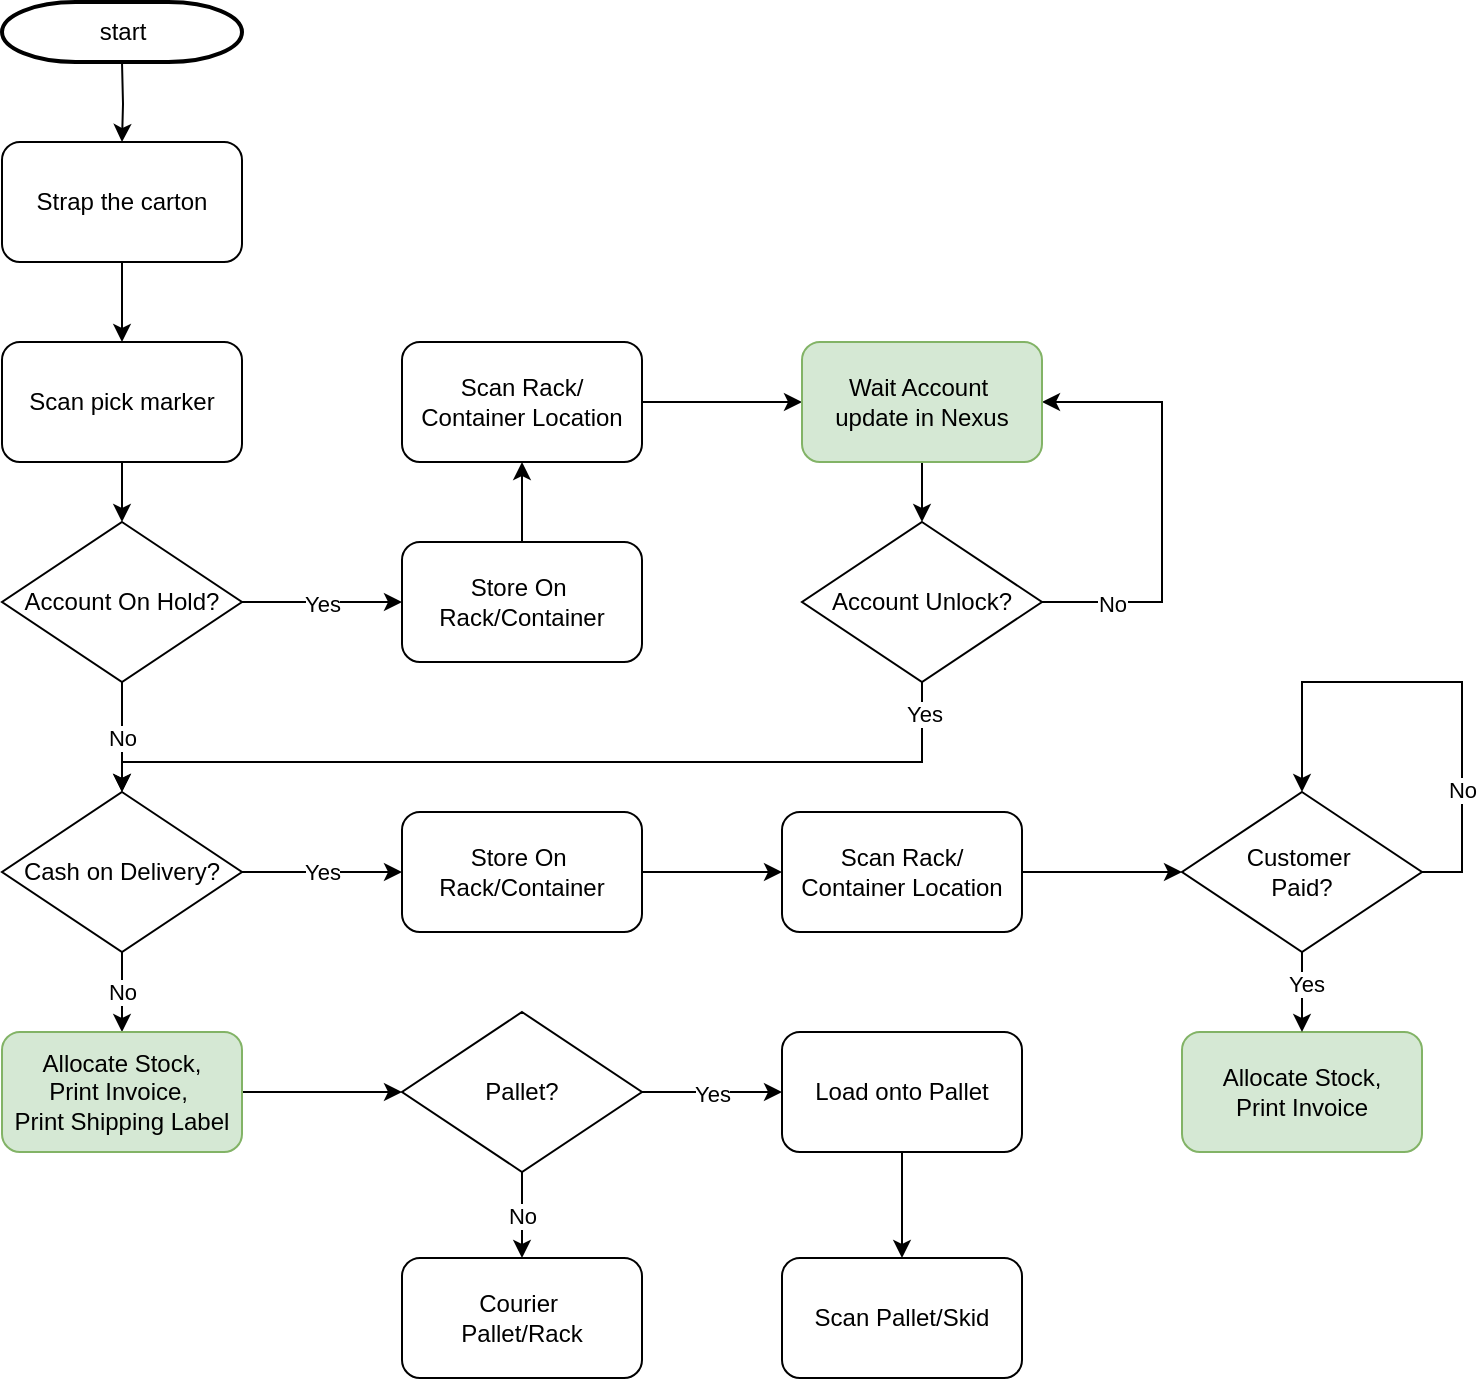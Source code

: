 <mxfile version="25.0.3">
  <diagram id="6a731a19-8d31-9384-78a2-239565b7b9f0" name="Page-1">
    <mxGraphModel dx="2074" dy="1132" grid="1" gridSize="10" guides="1" tooltips="1" connect="1" arrows="1" fold="1" page="1" pageScale="1" pageWidth="1169" pageHeight="827" background="none" math="0" shadow="0">
      <root>
        <mxCell id="0" />
        <mxCell id="1" parent="0" />
        <mxCell id="2" value="start" style="shape=mxgraph.flowchart.terminator;strokeWidth=2;gradientColor=none;gradientDirection=north;fontStyle=0;html=1;" parent="1" vertex="1">
          <mxGeometry x="60" y="20" width="120" height="30" as="geometry" />
        </mxCell>
        <mxCell id="IlHMZtGNVjniCkJJhIyE-17" value="" style="edgeStyle=orthogonalEdgeStyle;rounded=0;orthogonalLoop=1;jettySize=auto;html=1;" parent="1" target="IlHMZtGNVjniCkJJhIyE-2" edge="1">
          <mxGeometry relative="1" as="geometry">
            <mxPoint x="120" y="50" as="sourcePoint" />
          </mxGeometry>
        </mxCell>
        <mxCell id="d_Sx1PHwJZXIJJpvXMle-3" value="" style="edgeStyle=orthogonalEdgeStyle;rounded=0;orthogonalLoop=1;jettySize=auto;html=1;" parent="1" source="IlHMZtGNVjniCkJJhIyE-2" target="d_Sx1PHwJZXIJJpvXMle-2" edge="1">
          <mxGeometry relative="1" as="geometry" />
        </mxCell>
        <mxCell id="IlHMZtGNVjniCkJJhIyE-2" value="&lt;span style=&quot;text-wrap-mode: nowrap;&quot;&gt;Strap the carton&lt;/span&gt;" style="rounded=1;whiteSpace=wrap;html=1;" parent="1" vertex="1">
          <mxGeometry x="60" y="90" width="120" height="60" as="geometry" />
        </mxCell>
        <mxCell id="d_Sx1PHwJZXIJJpvXMle-9" style="edgeStyle=orthogonalEdgeStyle;rounded=0;orthogonalLoop=1;jettySize=auto;html=1;exitX=0.5;exitY=1;exitDx=0;exitDy=0;entryX=0.5;entryY=0;entryDx=0;entryDy=0;" parent="1" source="d_Sx1PHwJZXIJJpvXMle-2" target="d_Sx1PHwJZXIJJpvXMle-4" edge="1">
          <mxGeometry relative="1" as="geometry" />
        </mxCell>
        <mxCell id="d_Sx1PHwJZXIJJpvXMle-2" value="Scan pick marker" style="rounded=1;whiteSpace=wrap;html=1;" parent="1" vertex="1">
          <mxGeometry x="60" y="190" width="120" height="60" as="geometry" />
        </mxCell>
        <mxCell id="d_Sx1PHwJZXIJJpvXMle-11" value="Yes" style="edgeStyle=orthogonalEdgeStyle;rounded=0;orthogonalLoop=1;jettySize=auto;html=1;" parent="1" source="d_Sx1PHwJZXIJJpvXMle-4" edge="1">
          <mxGeometry relative="1" as="geometry">
            <mxPoint x="260" y="320" as="targetPoint" />
          </mxGeometry>
        </mxCell>
        <mxCell id="d_Sx1PHwJZXIJJpvXMle-15" value="No" style="edgeStyle=orthogonalEdgeStyle;rounded=0;orthogonalLoop=1;jettySize=auto;html=1;" parent="1" source="d_Sx1PHwJZXIJJpvXMle-4" target="d_Sx1PHwJZXIJJpvXMle-5" edge="1">
          <mxGeometry x="0.004" relative="1" as="geometry">
            <mxPoint as="offset" />
          </mxGeometry>
        </mxCell>
        <mxCell id="d_Sx1PHwJZXIJJpvXMle-4" value="Account On Hold?" style="rhombus;whiteSpace=wrap;html=1;" parent="1" vertex="1">
          <mxGeometry x="60" y="280" width="120" height="80" as="geometry" />
        </mxCell>
        <mxCell id="d_Sx1PHwJZXIJJpvXMle-16" value="No" style="edgeStyle=orthogonalEdgeStyle;rounded=0;orthogonalLoop=1;jettySize=auto;html=1;" parent="1" source="d_Sx1PHwJZXIJJpvXMle-5" target="d_Sx1PHwJZXIJJpvXMle-7" edge="1">
          <mxGeometry relative="1" as="geometry" />
        </mxCell>
        <mxCell id="d_Sx1PHwJZXIJJpvXMle-35" value="Yes" style="edgeStyle=orthogonalEdgeStyle;rounded=0;orthogonalLoop=1;jettySize=auto;html=1;" parent="1" source="d_Sx1PHwJZXIJJpvXMle-5" target="d_Sx1PHwJZXIJJpvXMle-31" edge="1">
          <mxGeometry relative="1" as="geometry" />
        </mxCell>
        <mxCell id="d_Sx1PHwJZXIJJpvXMle-5" value="Cash on Delivery?" style="rhombus;whiteSpace=wrap;html=1;" parent="1" vertex="1">
          <mxGeometry x="60" y="415" width="120" height="80" as="geometry" />
        </mxCell>
        <mxCell id="d_Sx1PHwJZXIJJpvXMle-45" value="" style="edgeStyle=orthogonalEdgeStyle;rounded=0;orthogonalLoop=1;jettySize=auto;html=1;" parent="1" source="d_Sx1PHwJZXIJJpvXMle-7" target="d_Sx1PHwJZXIJJpvXMle-43" edge="1">
          <mxGeometry relative="1" as="geometry" />
        </mxCell>
        <mxCell id="d_Sx1PHwJZXIJJpvXMle-7" value="&lt;div&gt;&lt;span style=&quot;text-wrap-mode: nowrap;&quot;&gt;Allocate Stock,&lt;/span&gt;&lt;/div&gt;&lt;span style=&quot;text-wrap-mode: nowrap;&quot;&gt;Print Invoice,&amp;nbsp;&lt;/span&gt;&lt;div&gt;&lt;span style=&quot;text-wrap-mode: nowrap;&quot;&gt;Print Shipping Label&lt;/span&gt;&lt;/div&gt;" style="rounded=1;whiteSpace=wrap;html=1;fillColor=#d5e8d4;strokeColor=#82b366;" parent="1" vertex="1">
          <mxGeometry x="60" y="535" width="120" height="60" as="geometry" />
        </mxCell>
        <mxCell id="d_Sx1PHwJZXIJJpvXMle-23" value="" style="edgeStyle=orthogonalEdgeStyle;rounded=0;orthogonalLoop=1;jettySize=auto;html=1;" parent="1" source="d_Sx1PHwJZXIJJpvXMle-12" target="d_Sx1PHwJZXIJJpvXMle-21" edge="1">
          <mxGeometry relative="1" as="geometry" />
        </mxCell>
        <mxCell id="d_Sx1PHwJZXIJJpvXMle-12" value="&lt;span style=&quot;text-wrap-mode: nowrap;&quot;&gt;Store On&amp;nbsp;&lt;/span&gt;&lt;div&gt;&lt;span style=&quot;text-wrap-mode: nowrap;&quot;&gt;Rack/Container&lt;/span&gt;&lt;/div&gt;" style="rounded=1;whiteSpace=wrap;html=1;" parent="1" vertex="1">
          <mxGeometry x="260" y="290" width="120" height="60" as="geometry" />
        </mxCell>
        <mxCell id="d_Sx1PHwJZXIJJpvXMle-19" style="edgeStyle=orthogonalEdgeStyle;rounded=0;orthogonalLoop=1;jettySize=auto;html=1;exitX=0.5;exitY=1;exitDx=0;exitDy=0;entryX=0.5;entryY=0;entryDx=0;entryDy=0;" parent="1" source="d_Sx1PHwJZXIJJpvXMle-18" target="d_Sx1PHwJZXIJJpvXMle-5" edge="1">
          <mxGeometry relative="1" as="geometry">
            <mxPoint x="120" y="410" as="targetPoint" />
            <Array as="points">
              <mxPoint x="520" y="400" />
              <mxPoint x="120" y="400" />
            </Array>
          </mxGeometry>
        </mxCell>
        <mxCell id="d_Sx1PHwJZXIJJpvXMle-30" value="Yes" style="edgeLabel;html=1;align=center;verticalAlign=middle;resizable=0;points=[];" parent="d_Sx1PHwJZXIJJpvXMle-19" vertex="1" connectable="0">
          <mxGeometry x="-0.932" y="1" relative="1" as="geometry">
            <mxPoint as="offset" />
          </mxGeometry>
        </mxCell>
        <mxCell id="d_Sx1PHwJZXIJJpvXMle-26" style="edgeStyle=orthogonalEdgeStyle;rounded=0;orthogonalLoop=1;jettySize=auto;html=1;exitX=1;exitY=0.5;exitDx=0;exitDy=0;entryX=1;entryY=0.5;entryDx=0;entryDy=0;" parent="1" source="d_Sx1PHwJZXIJJpvXMle-18" target="d_Sx1PHwJZXIJJpvXMle-22" edge="1">
          <mxGeometry relative="1" as="geometry">
            <Array as="points">
              <mxPoint x="640" y="320" />
              <mxPoint x="640" y="220" />
            </Array>
          </mxGeometry>
        </mxCell>
        <mxCell id="d_Sx1PHwJZXIJJpvXMle-29" value="No" style="edgeLabel;html=1;align=center;verticalAlign=middle;resizable=0;points=[];" parent="d_Sx1PHwJZXIJJpvXMle-26" vertex="1" connectable="0">
          <mxGeometry x="-0.686" y="-1" relative="1" as="geometry">
            <mxPoint as="offset" />
          </mxGeometry>
        </mxCell>
        <mxCell id="d_Sx1PHwJZXIJJpvXMle-18" value="Account Unlock?" style="rhombus;whiteSpace=wrap;html=1;" parent="1" vertex="1">
          <mxGeometry x="460" y="280" width="120" height="80" as="geometry" />
        </mxCell>
        <mxCell id="d_Sx1PHwJZXIJJpvXMle-24" style="edgeStyle=orthogonalEdgeStyle;rounded=0;orthogonalLoop=1;jettySize=auto;html=1;exitX=1;exitY=0.5;exitDx=0;exitDy=0;entryX=0;entryY=0.5;entryDx=0;entryDy=0;" parent="1" source="d_Sx1PHwJZXIJJpvXMle-21" target="d_Sx1PHwJZXIJJpvXMle-22" edge="1">
          <mxGeometry relative="1" as="geometry" />
        </mxCell>
        <mxCell id="d_Sx1PHwJZXIJJpvXMle-21" value="&lt;span style=&quot;text-wrap-mode: nowrap;&quot;&gt;Scan Rack/&lt;/span&gt;&lt;div&gt;&lt;span style=&quot;text-wrap-mode: nowrap;&quot;&gt;Container Location&lt;/span&gt;&lt;/div&gt;" style="rounded=1;whiteSpace=wrap;html=1;" parent="1" vertex="1">
          <mxGeometry x="260" y="190" width="120" height="60" as="geometry" />
        </mxCell>
        <mxCell id="d_Sx1PHwJZXIJJpvXMle-25" value="" style="edgeStyle=orthogonalEdgeStyle;rounded=0;orthogonalLoop=1;jettySize=auto;html=1;" parent="1" source="d_Sx1PHwJZXIJJpvXMle-22" target="d_Sx1PHwJZXIJJpvXMle-18" edge="1">
          <mxGeometry relative="1" as="geometry" />
        </mxCell>
        <mxCell id="d_Sx1PHwJZXIJJpvXMle-22" value="&lt;span style=&quot;text-wrap-mode: nowrap;&quot;&gt;Wait Account&amp;nbsp;&lt;/span&gt;&lt;div&gt;&lt;span style=&quot;text-wrap-mode: nowrap;&quot;&gt;update in Nexus&lt;/span&gt;&lt;/div&gt;" style="rounded=1;whiteSpace=wrap;html=1;fillColor=#d5e8d4;strokeColor=#82b366;" parent="1" vertex="1">
          <mxGeometry x="460" y="190" width="120" height="60" as="geometry" />
        </mxCell>
        <mxCell id="d_Sx1PHwJZXIJJpvXMle-36" value="" style="edgeStyle=orthogonalEdgeStyle;rounded=0;orthogonalLoop=1;jettySize=auto;html=1;" parent="1" source="d_Sx1PHwJZXIJJpvXMle-31" target="d_Sx1PHwJZXIJJpvXMle-32" edge="1">
          <mxGeometry relative="1" as="geometry" />
        </mxCell>
        <mxCell id="d_Sx1PHwJZXIJJpvXMle-31" value="&lt;span style=&quot;text-wrap-mode: nowrap;&quot;&gt;Store On&amp;nbsp;&lt;/span&gt;&lt;div&gt;&lt;span style=&quot;text-wrap-mode: nowrap;&quot;&gt;Rack/Container&lt;/span&gt;&lt;/div&gt;" style="rounded=1;whiteSpace=wrap;html=1;" parent="1" vertex="1">
          <mxGeometry x="260" y="425" width="120" height="60" as="geometry" />
        </mxCell>
        <mxCell id="d_Sx1PHwJZXIJJpvXMle-38" value="" style="edgeStyle=orthogonalEdgeStyle;rounded=0;orthogonalLoop=1;jettySize=auto;html=1;" parent="1" source="d_Sx1PHwJZXIJJpvXMle-32" target="d_Sx1PHwJZXIJJpvXMle-37" edge="1">
          <mxGeometry relative="1" as="geometry" />
        </mxCell>
        <mxCell id="d_Sx1PHwJZXIJJpvXMle-32" value="&lt;span style=&quot;text-wrap-mode: nowrap;&quot;&gt;Scan Rack/&lt;/span&gt;&lt;div&gt;&lt;span style=&quot;text-wrap-mode: nowrap;&quot;&gt;Container Location&lt;/span&gt;&lt;/div&gt;" style="rounded=1;whiteSpace=wrap;html=1;" parent="1" vertex="1">
          <mxGeometry x="450" y="425" width="120" height="60" as="geometry" />
        </mxCell>
        <mxCell id="d_Sx1PHwJZXIJJpvXMle-34" value="&lt;div&gt;&lt;span style=&quot;text-wrap-mode: nowrap;&quot;&gt;Allocate Stock,&lt;/span&gt;&lt;/div&gt;&lt;span style=&quot;text-wrap-mode: nowrap;&quot;&gt;Print Invoice&lt;/span&gt;" style="rounded=1;whiteSpace=wrap;html=1;fillColor=#d5e8d4;strokeColor=#82b366;" parent="1" vertex="1">
          <mxGeometry x="650" y="535" width="120" height="60" as="geometry" />
        </mxCell>
        <mxCell id="d_Sx1PHwJZXIJJpvXMle-39" value="" style="edgeStyle=orthogonalEdgeStyle;rounded=0;orthogonalLoop=1;jettySize=auto;html=1;" parent="1" source="d_Sx1PHwJZXIJJpvXMle-37" target="d_Sx1PHwJZXIJJpvXMle-34" edge="1">
          <mxGeometry relative="1" as="geometry" />
        </mxCell>
        <mxCell id="d_Sx1PHwJZXIJJpvXMle-42" value="Yes" style="edgeLabel;html=1;align=center;verticalAlign=middle;resizable=0;points=[];" parent="d_Sx1PHwJZXIJJpvXMle-39" vertex="1" connectable="0">
          <mxGeometry x="-0.214" y="2" relative="1" as="geometry">
            <mxPoint as="offset" />
          </mxGeometry>
        </mxCell>
        <mxCell id="d_Sx1PHwJZXIJJpvXMle-37" value="Customer&amp;nbsp;&lt;div&gt;Paid?&lt;/div&gt;" style="rhombus;whiteSpace=wrap;html=1;" parent="1" vertex="1">
          <mxGeometry x="650" y="415" width="120" height="80" as="geometry" />
        </mxCell>
        <mxCell id="d_Sx1PHwJZXIJJpvXMle-40" style="edgeStyle=orthogonalEdgeStyle;rounded=0;orthogonalLoop=1;jettySize=auto;html=1;exitX=1;exitY=0.5;exitDx=0;exitDy=0;entryX=0.5;entryY=0;entryDx=0;entryDy=0;" parent="1" source="d_Sx1PHwJZXIJJpvXMle-37" target="d_Sx1PHwJZXIJJpvXMle-37" edge="1">
          <mxGeometry relative="1" as="geometry">
            <Array as="points">
              <mxPoint x="790" y="455" />
              <mxPoint x="790" y="360" />
              <mxPoint x="710" y="360" />
            </Array>
          </mxGeometry>
        </mxCell>
        <mxCell id="d_Sx1PHwJZXIJJpvXMle-41" value="No" style="edgeLabel;html=1;align=center;verticalAlign=middle;resizable=0;points=[];" parent="d_Sx1PHwJZXIJJpvXMle-40" vertex="1" connectable="0">
          <mxGeometry x="-0.508" relative="1" as="geometry">
            <mxPoint as="offset" />
          </mxGeometry>
        </mxCell>
        <mxCell id="d_Sx1PHwJZXIJJpvXMle-46" value="No" style="edgeStyle=orthogonalEdgeStyle;rounded=0;orthogonalLoop=1;jettySize=auto;html=1;" parent="1" source="d_Sx1PHwJZXIJJpvXMle-43" target="d_Sx1PHwJZXIJJpvXMle-44" edge="1">
          <mxGeometry relative="1" as="geometry" />
        </mxCell>
        <mxCell id="d_Sx1PHwJZXIJJpvXMle-48" value="Yes" style="edgeStyle=orthogonalEdgeStyle;rounded=0;orthogonalLoop=1;jettySize=auto;html=1;" parent="1" source="d_Sx1PHwJZXIJJpvXMle-43" edge="1">
          <mxGeometry relative="1" as="geometry">
            <mxPoint x="450" y="565" as="targetPoint" />
          </mxGeometry>
        </mxCell>
        <mxCell id="d_Sx1PHwJZXIJJpvXMle-43" value="Pallet?" style="rhombus;whiteSpace=wrap;html=1;" parent="1" vertex="1">
          <mxGeometry x="260" y="525" width="120" height="80" as="geometry" />
        </mxCell>
        <mxCell id="d_Sx1PHwJZXIJJpvXMle-44" value="&lt;span style=&quot;text-wrap-mode: nowrap;&quot;&gt;Courier&amp;nbsp;&lt;/span&gt;&lt;div&gt;&lt;span style=&quot;text-wrap-mode: nowrap;&quot;&gt;Pallet/Rack&lt;/span&gt;&lt;/div&gt;" style="rounded=1;whiteSpace=wrap;html=1;" parent="1" vertex="1">
          <mxGeometry x="260" y="648" width="120" height="60" as="geometry" />
        </mxCell>
        <mxCell id="d_Sx1PHwJZXIJJpvXMle-52" value="" style="edgeStyle=orthogonalEdgeStyle;rounded=0;orthogonalLoop=1;jettySize=auto;html=1;" parent="1" source="d_Sx1PHwJZXIJJpvXMle-50" target="d_Sx1PHwJZXIJJpvXMle-51" edge="1">
          <mxGeometry relative="1" as="geometry" />
        </mxCell>
        <mxCell id="d_Sx1PHwJZXIJJpvXMle-50" value="&lt;span style=&quot;text-wrap-mode: nowrap;&quot;&gt;Load onto Pallet&lt;/span&gt;" style="rounded=1;whiteSpace=wrap;html=1;" parent="1" vertex="1">
          <mxGeometry x="450" y="535" width="120" height="60" as="geometry" />
        </mxCell>
        <mxCell id="d_Sx1PHwJZXIJJpvXMle-51" value="&lt;span style=&quot;text-wrap-mode: nowrap;&quot;&gt;Scan Pallet/Skid&lt;br&gt;&lt;/span&gt;" style="rounded=1;whiteSpace=wrap;html=1;" parent="1" vertex="1">
          <mxGeometry x="450" y="648" width="120" height="60" as="geometry" />
        </mxCell>
      </root>
    </mxGraphModel>
  </diagram>
</mxfile>
